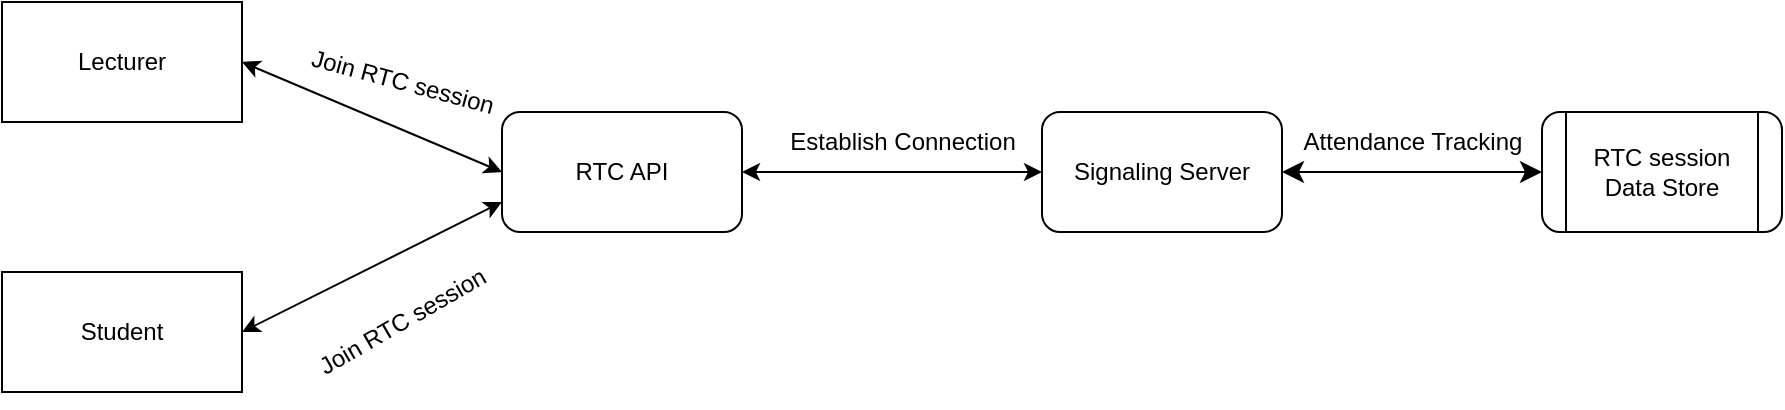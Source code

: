 <mxfile version="24.5.1" type="device">
  <diagram name="Page-1" id="Cymv_XkxN7KgebY18BwK">
    <mxGraphModel dx="1416" dy="827" grid="1" gridSize="10" guides="1" tooltips="1" connect="1" arrows="1" fold="1" page="1" pageScale="1" pageWidth="1100" pageHeight="850" math="0" shadow="0">
      <root>
        <mxCell id="0" />
        <mxCell id="1" parent="0" />
        <mxCell id="tfIgikuuBwqEFL-goY1O-1" value="Student" style="rounded=0;whiteSpace=wrap;html=1;" vertex="1" parent="1">
          <mxGeometry x="120" y="440" width="120" height="60" as="geometry" />
        </mxCell>
        <mxCell id="tfIgikuuBwqEFL-goY1O-2" value="Lecturer" style="rounded=0;whiteSpace=wrap;html=1;" vertex="1" parent="1">
          <mxGeometry x="120" y="305" width="120" height="60" as="geometry" />
        </mxCell>
        <mxCell id="tfIgikuuBwqEFL-goY1O-3" value="RTC API" style="rounded=1;whiteSpace=wrap;html=1;" vertex="1" parent="1">
          <mxGeometry x="370" y="360" width="120" height="60" as="geometry" />
        </mxCell>
        <mxCell id="tfIgikuuBwqEFL-goY1O-6" value="Signaling Server" style="whiteSpace=wrap;html=1;rounded=1;" vertex="1" parent="1">
          <mxGeometry x="640" y="360" width="120" height="60" as="geometry" />
        </mxCell>
        <mxCell id="tfIgikuuBwqEFL-goY1O-9" value="RTC session Data Store" style="shape=process;whiteSpace=wrap;html=1;backgroundOutline=1;rounded=1;" vertex="1" parent="1">
          <mxGeometry x="890" y="360" width="120" height="60" as="geometry" />
        </mxCell>
        <mxCell id="tfIgikuuBwqEFL-goY1O-12" value="" style="endArrow=classic;startArrow=classic;html=1;rounded=0;exitX=1;exitY=0.5;exitDx=0;exitDy=0;entryX=0;entryY=0.75;entryDx=0;entryDy=0;" edge="1" parent="1" source="tfIgikuuBwqEFL-goY1O-1" target="tfIgikuuBwqEFL-goY1O-3">
          <mxGeometry width="50" height="50" relative="1" as="geometry">
            <mxPoint x="520" y="450" as="sourcePoint" />
            <mxPoint x="570" y="400" as="targetPoint" />
          </mxGeometry>
        </mxCell>
        <mxCell id="tfIgikuuBwqEFL-goY1O-13" value="" style="endArrow=classic;startArrow=classic;html=1;rounded=0;exitX=1;exitY=0.5;exitDx=0;exitDy=0;entryX=0;entryY=0.5;entryDx=0;entryDy=0;" edge="1" parent="1" source="tfIgikuuBwqEFL-goY1O-2" target="tfIgikuuBwqEFL-goY1O-3">
          <mxGeometry width="50" height="50" relative="1" as="geometry">
            <mxPoint x="250" y="420" as="sourcePoint" />
            <mxPoint x="387" y="414" as="targetPoint" />
          </mxGeometry>
        </mxCell>
        <mxCell id="tfIgikuuBwqEFL-goY1O-14" value="" style="endArrow=classic;startArrow=classic;html=1;rounded=0;exitX=1;exitY=0.5;exitDx=0;exitDy=0;entryX=0;entryY=0.5;entryDx=0;entryDy=0;" edge="1" parent="1" source="tfIgikuuBwqEFL-goY1O-3" target="tfIgikuuBwqEFL-goY1O-6">
          <mxGeometry width="50" height="50" relative="1" as="geometry">
            <mxPoint x="490" y="393" as="sourcePoint" />
            <mxPoint x="627" y="387" as="targetPoint" />
          </mxGeometry>
        </mxCell>
        <mxCell id="tfIgikuuBwqEFL-goY1O-16" value="" style="edgeStyle=none;orthogonalLoop=1;jettySize=auto;html=1;endArrow=classic;startArrow=classic;endSize=8;startSize=8;rounded=0;entryX=0;entryY=0.5;entryDx=0;entryDy=0;exitX=1;exitY=0.5;exitDx=0;exitDy=0;" edge="1" parent="1" source="tfIgikuuBwqEFL-goY1O-6" target="tfIgikuuBwqEFL-goY1O-9">
          <mxGeometry width="100" relative="1" as="geometry">
            <mxPoint x="710" y="390" as="sourcePoint" />
            <mxPoint x="810" y="390" as="targetPoint" />
            <Array as="points" />
          </mxGeometry>
        </mxCell>
        <mxCell id="tfIgikuuBwqEFL-goY1O-17" value="Join RTC session" style="text;html=1;align=center;verticalAlign=middle;resizable=0;points=[];autosize=1;strokeColor=none;fillColor=none;rotation=15;" vertex="1" parent="1">
          <mxGeometry x="260" y="330" width="120" height="30" as="geometry" />
        </mxCell>
        <mxCell id="tfIgikuuBwqEFL-goY1O-18" value="Join RTC session" style="text;html=1;align=center;verticalAlign=middle;resizable=0;points=[];autosize=1;strokeColor=none;fillColor=none;rotation=-30;" vertex="1" parent="1">
          <mxGeometry x="260" y="450" width="120" height="30" as="geometry" />
        </mxCell>
        <mxCell id="tfIgikuuBwqEFL-goY1O-21" value="Establish Connection" style="text;html=1;align=center;verticalAlign=middle;resizable=0;points=[];autosize=1;strokeColor=none;fillColor=none;" vertex="1" parent="1">
          <mxGeometry x="500" y="360" width="140" height="30" as="geometry" />
        </mxCell>
        <mxCell id="tfIgikuuBwqEFL-goY1O-22" value="Attendance Tracking" style="text;html=1;align=center;verticalAlign=middle;resizable=0;points=[];autosize=1;strokeColor=none;fillColor=none;" vertex="1" parent="1">
          <mxGeometry x="760" y="360" width="130" height="30" as="geometry" />
        </mxCell>
      </root>
    </mxGraphModel>
  </diagram>
</mxfile>
